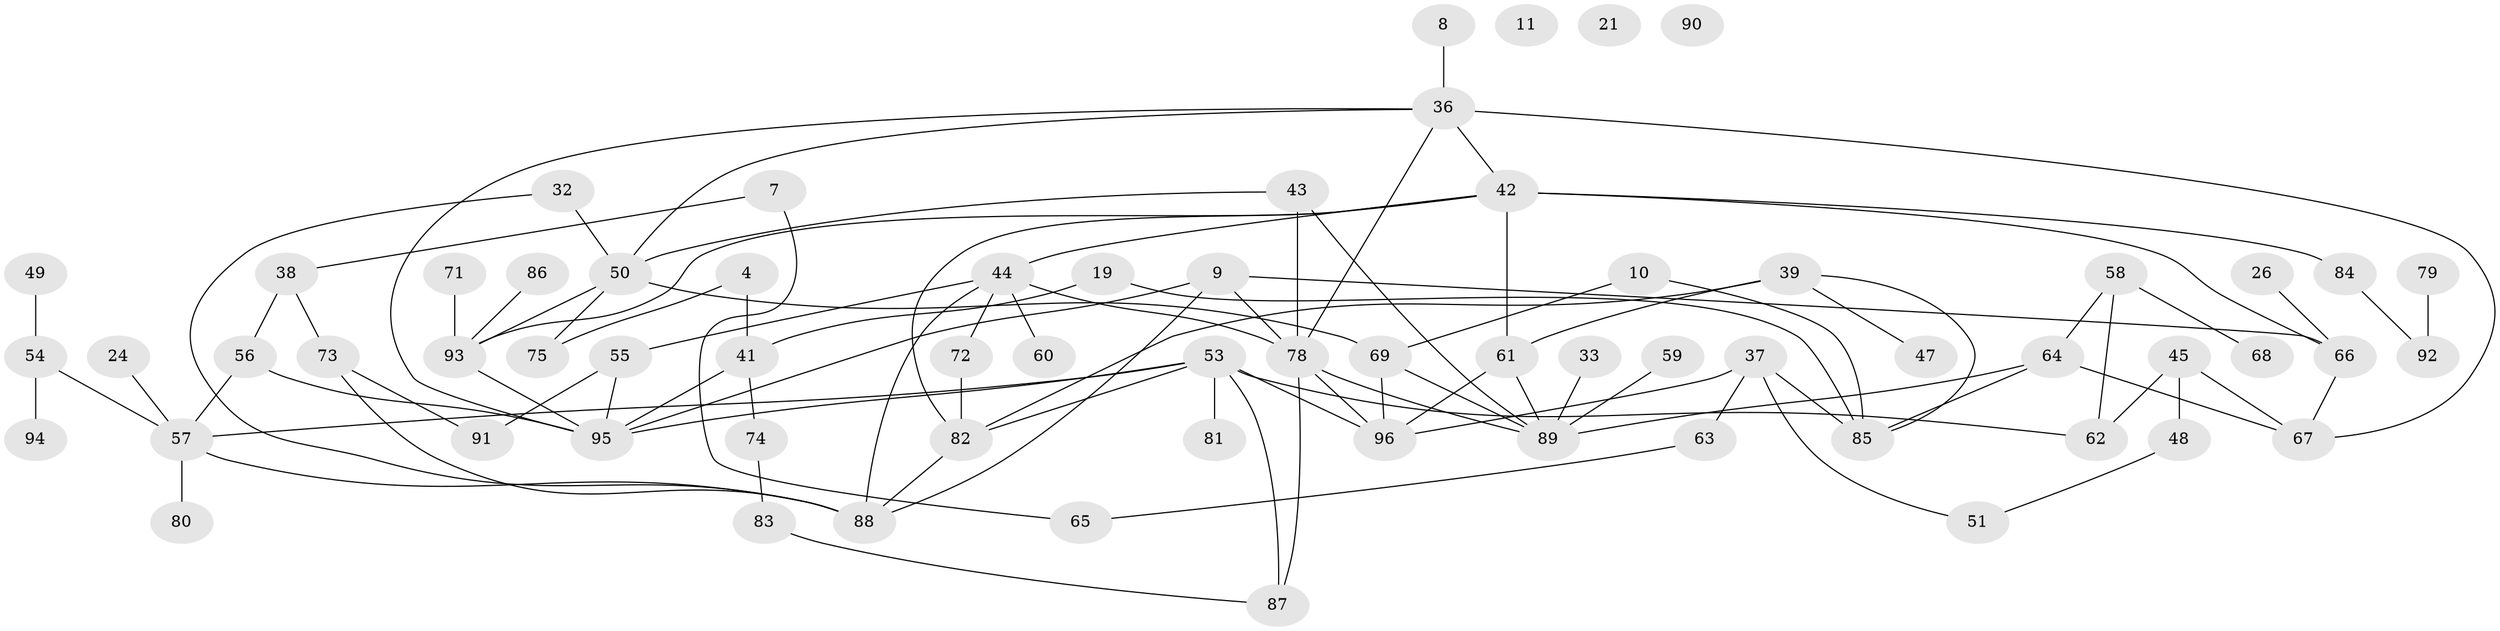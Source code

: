 // original degree distribution, {3: 0.22916666666666666, 4: 0.20833333333333334, 2: 0.25, 1: 0.16666666666666666, 5: 0.041666666666666664, 0: 0.03125, 6: 0.052083333333333336, 7: 0.020833333333333332}
// Generated by graph-tools (version 1.1) at 2025/43/03/04/25 21:43:59]
// undirected, 67 vertices, 99 edges
graph export_dot {
graph [start="1"]
  node [color=gray90,style=filled];
  4;
  7;
  8;
  9 [super="+1"];
  10;
  11;
  19;
  21;
  24;
  26;
  32;
  33;
  36 [super="+15"];
  37;
  38 [super="+14"];
  39;
  41;
  42 [super="+13"];
  43;
  44;
  45;
  47;
  48 [super="+23"];
  49;
  50 [super="+22"];
  51;
  53 [super="+29+34"];
  54 [super="+12"];
  55;
  56;
  57 [super="+30"];
  58;
  59;
  60;
  61 [super="+40"];
  62;
  63;
  64;
  65;
  66 [super="+46"];
  67;
  68;
  69;
  71;
  72;
  73;
  74;
  75;
  78 [super="+70"];
  79;
  80;
  81;
  82 [super="+28"];
  83;
  84;
  85 [super="+25"];
  86;
  87;
  88 [super="+77"];
  89 [super="+35+52"];
  90;
  91;
  92;
  93 [super="+3"];
  94;
  95 [super="+6+76"];
  96 [super="+31+18"];
  4 -- 41;
  4 -- 75;
  7 -- 38;
  7 -- 65;
  8 -- 36;
  9 -- 88 [weight=2];
  9 -- 95;
  9 -- 66 [weight=2];
  9 -- 78;
  10 -- 69;
  10 -- 85;
  19 -- 41;
  19 -- 85;
  24 -- 57;
  26 -- 66;
  32 -- 50;
  32 -- 88;
  33 -- 89;
  36 -- 42 [weight=2];
  36 -- 67;
  36 -- 95 [weight=2];
  36 -- 78;
  36 -- 50;
  37 -- 51;
  37 -- 63;
  37 -- 85;
  37 -- 96;
  38 -- 56 [weight=2];
  38 -- 73;
  39 -- 47;
  39 -- 61;
  39 -- 85;
  39 -- 82;
  41 -- 74;
  41 -- 95;
  42 -- 44;
  42 -- 82;
  42 -- 66;
  42 -- 93;
  42 -- 61 [weight=2];
  42 -- 84;
  43 -- 50;
  43 -- 78;
  43 -- 89;
  44 -- 55;
  44 -- 60;
  44 -- 72;
  44 -- 88;
  44 -- 78;
  45 -- 48;
  45 -- 62;
  45 -- 67;
  48 -- 51;
  49 -- 54;
  50 -- 69;
  50 -- 75;
  50 -- 93;
  53 -- 62;
  53 -- 81;
  53 -- 95;
  53 -- 57 [weight=2];
  53 -- 87;
  53 -- 82;
  53 -- 96;
  54 -- 94;
  54 -- 57;
  55 -- 91;
  55 -- 95;
  56 -- 57;
  56 -- 95;
  57 -- 80;
  57 -- 88 [weight=2];
  58 -- 62;
  58 -- 64;
  58 -- 68;
  59 -- 89;
  61 -- 96;
  61 -- 89;
  63 -- 65;
  64 -- 67;
  64 -- 89 [weight=2];
  64 -- 85;
  66 -- 67;
  69 -- 96;
  69 -- 89;
  71 -- 93;
  72 -- 82;
  73 -- 88;
  73 -- 91;
  74 -- 83;
  78 -- 96;
  78 -- 89;
  78 -- 87;
  79 -- 92;
  82 -- 88;
  83 -- 87;
  84 -- 92;
  86 -- 93;
  93 -- 95;
}

